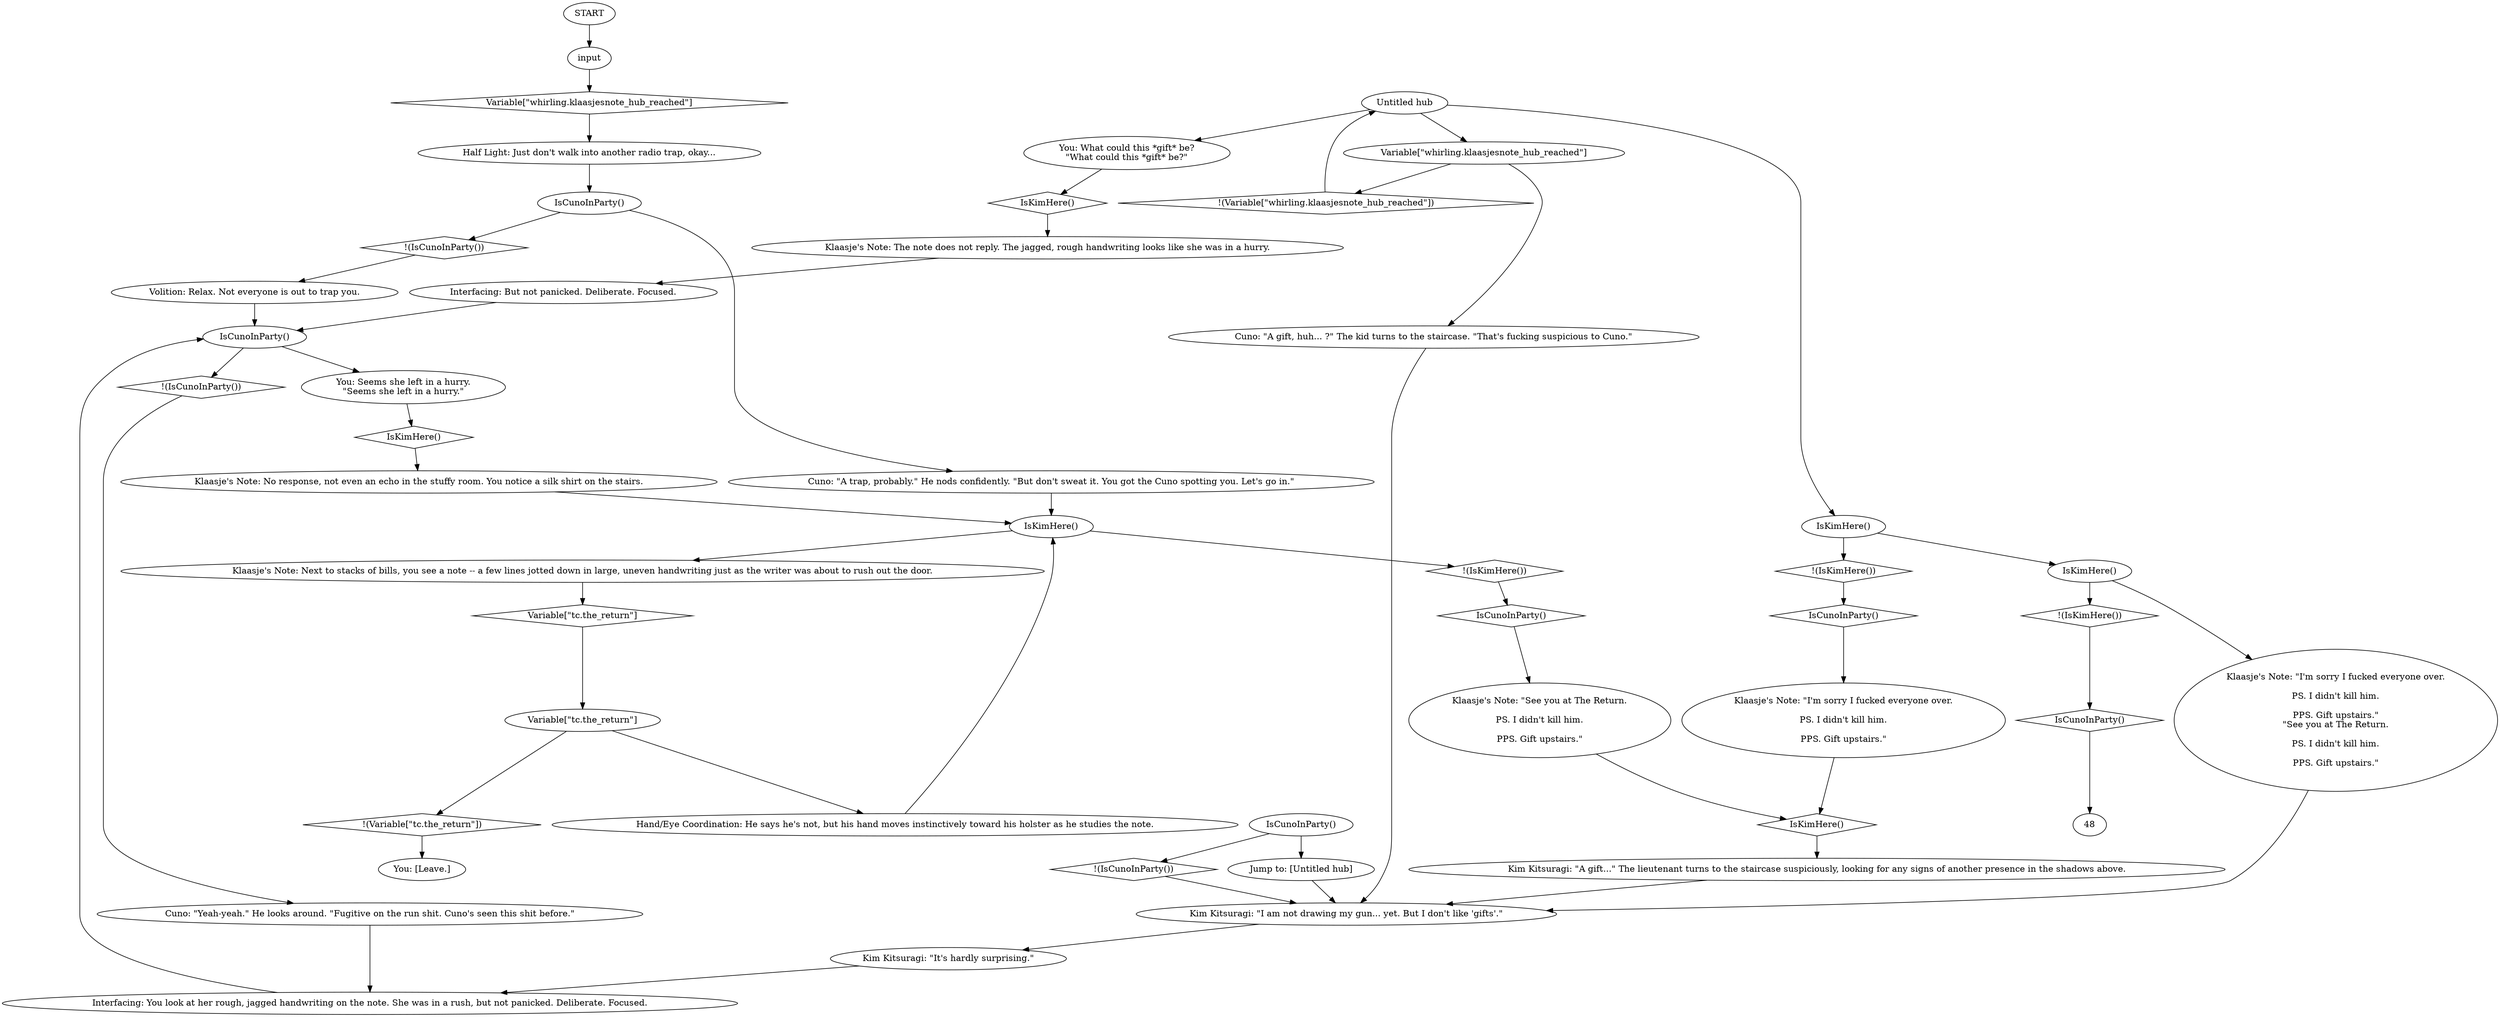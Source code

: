 # WHIRLING F2 / KLAASJE'S NOTE
# She's left you a note on her table
# ==================================================
digraph G {
	  0 [label="START"];
	  1 [label="input"];
	  2 [label="Interfacing: But not panicked. Deliberate. Focused."];
	  3 [label="Kim Kitsuragi: \"A gift...\" The lieutenant turns to the staircase suspiciously, looking for any signs of another presence in the shadows above."];
	  4 [label="Interfacing: You look at her rough, jagged handwriting on the note. She was in a rush, but not panicked. Deliberate. Focused."];
	  5 [label="IsCunoInParty()"];
	  6 [label="IsCunoInParty()", shape=diamond];
	  7 [label="!(IsCunoInParty())", shape=diamond];
	  8 [label="Jump to: [Untitled hub]"];
	  9 [label="IsCunoInParty()"];
	  10 [label="IsCunoInParty()", shape=diamond];
	  11 [label="!(IsCunoInParty())", shape=diamond];
	  12 [label="You: Seems she left in a hurry.\n\"Seems she left in a hurry.\""];
	  13 [label="You: What could this *gift* be?\n\"What could this *gift* be?\""];
	  14 [label="IsKimHere()"];
	  15 [label="IsKimHere()", shape=diamond];
	  16 [label="!(IsKimHere())", shape=diamond];
	  17 [label="IsKimHere()"];
	  18 [label="IsKimHere()", shape=diamond];
	  19 [label="!(IsKimHere())", shape=diamond];
	  20 [label="Klaasje's Note: \"I'm sorry I fucked everyone over.

PS. I didn't kill him.

PPS. Gift upstairs.\"\n\"See you at The Return.

PS. I didn't kill him.

PPS. Gift upstairs.\""];
	  21 [label="Half Light: Just don't walk into another radio trap, okay..."];
	  22 [label="IsKimHere()"];
	  23 [label="IsKimHere()", shape=diamond];
	  24 [label="!(IsKimHere())", shape=diamond];
	  25 [label="Klaasje's Note: Next to stacks of bills, you see a note -- a few lines jotted down in large, uneven handwriting just as the writer was about to rush out the door."];
	  26 [label="Untitled hub"];
	  27 [label="Kim Kitsuragi: \"I am not drawing my gun... yet. But I don't like 'gifts'.\""];
	  28 [label="Klaasje's Note: The note does not reply. The jagged, rough handwriting looks like she was in a hurry."];
	  29 [label="Volition: Relax. Not everyone is out to trap you."];
	  30 [label="IsCunoInParty()"];
	  31 [label="IsCunoInParty()", shape=diamond];
	  32 [label="!(IsCunoInParty())", shape=diamond];
	  33 [label="Cuno: \"A trap, probably.\" He nods confidently. \"But don't sweat it. You got the Cuno spotting you. Let's go in.\""];
	  34 [label="Klaasje's Note: \"I'm sorry I fucked everyone over.

PS. I didn't kill him.

PPS. Gift upstairs.\""];
	  35 [label="You: [Leave.]"];
	  36 [label="Variable[\"whirling.klaasjesnote_hub_reached\"]"];
	  37 [label="Variable[\"whirling.klaasjesnote_hub_reached\"]", shape=diamond];
	  38 [label="!(Variable[\"whirling.klaasjesnote_hub_reached\"])", shape=diamond];
	  39 [label="Cuno: \"A gift, huh... ?\" The kid turns to the staircase. \"That's fucking suspicious to Cuno.\""];
	  40 [label="Klaasje's Note: \"See you at The Return.

PS. I didn't kill him.

PPS. Gift upstairs.\""];
	  41 [label="Variable[\"tc.the_return\"]"];
	  42 [label="Variable[\"tc.the_return\"]", shape=diamond];
	  43 [label="!(Variable[\"tc.the_return\"])", shape=diamond];
	  44 [label="Hand/Eye Coordination: He says he's not, but his hand moves instinctively toward his holster as he studies the note."];
	  45 [label="Kim Kitsuragi: \"It's hardly surprising.\""];
	  46 [label="Klaasje's Note: No response, not even an echo in the stuffy room. You notice a silk shirt on the stairs."];
	  47 [label="Cuno: \"Yeah-yeah.\" He looks around. \"Fugitive on the run shit. Cuno's seen this shit before.\""];
	  0 -> 1
	  1 -> 37
	  2 -> 9
	  3 -> 27
	  4 -> 9
	  5 -> 8
	  5 -> 7
	  6 -> 40
	  7 -> 27
	  8 -> 27
	  9 -> 11
	  9 -> 12
	  10 -> 34
	  11 -> 47
	  12 -> 18
	  13 -> 15
	  14 -> 16
	  14 -> 17
	  15 -> 28
	  16 -> 10
	  17 -> 19
	  17 -> 20
	  18 -> 46
	  19 -> 31
	  20 -> 27
	  21 -> 30
	  22 -> 24
	  22 -> 25
	  23 -> 3
	  24 -> 6
	  25 -> 42
	  26 -> 36
	  26 -> 13
	  26 -> 14
	  27 -> 45
	  28 -> 2
	  29 -> 9
	  30 -> 32
	  30 -> 33
	  31 -> 48
	  32 -> 29
	  33 -> 22
	  34 -> 23
	  36 -> 38
	  36 -> 39
	  37 -> 21
	  38 -> 26
	  39 -> 27
	  40 -> 23
	  41 -> 43
	  41 -> 44
	  42 -> 41
	  43 -> 35
	  44 -> 22
	  45 -> 4
	  46 -> 22
	  47 -> 4
}


